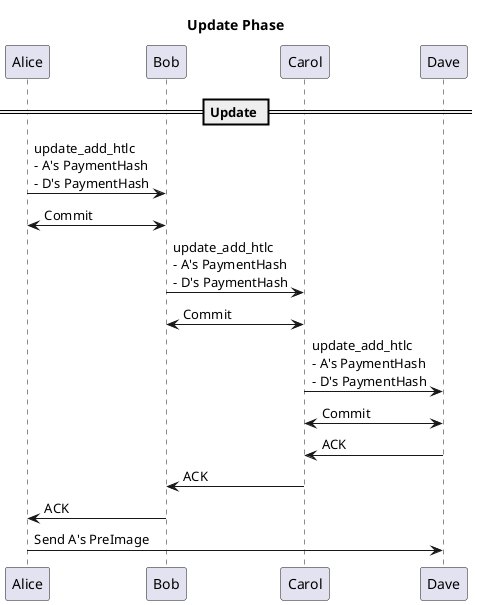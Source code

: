 @startuml
title Update Phase
participant Alice
participant Bob
participant Carol
participant Dave

== Update ==

Alice -> Bob: update_add_htlc\n- A's PaymentHash\n- D's PaymentHash
Alice <-> Bob: Commit

Bob -> Carol: update_add_htlc\n- A's PaymentHash\n- D's PaymentHash
Bob <-> Carol: Commit

Carol -> Dave: update_add_htlc\n- A's PaymentHash\n- D's PaymentHash
Carol <-> Dave: Commit

Dave -> Carol: ACK
Carol -> Bob: ACK
Bob -> Alice: ACK

Alice -> Dave: Send A's PreImage

@enduml
